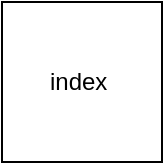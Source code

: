 <mxfile>
    <diagram id="nqmcA5XWm6K9lCXPhAVW" name="Application">
        <mxGraphModel dx="1537" dy="1090" grid="1" gridSize="10" guides="1" tooltips="1" connect="1" arrows="1" fold="1" page="1" pageScale="1" pageWidth="1100" pageHeight="850" math="0" shadow="0">
            <root>
                <mxCell id="0"/>
                <mxCell id="1" parent="0"/>
                <object label="index&amp;nbsp;&lt;br&gt;" hedietLinkedDataV1_path="../app/index.jsx" hedietLinkedDataV1_start_col_x-num="0" hedietLinkedDataV1_start_line_x-num="5" hedietLinkedDataV1_end_col_x-num="1" hedietLinkedDataV1_end_line_x-num="13" id="2">
                    <mxCell style="whiteSpace=wrap;html=1;aspect=fixed;" parent="1" vertex="1">
                        <mxGeometry x="240" y="80" width="80" height="80" as="geometry"/>
                    </mxCell>
                </object>
            </root>
        </mxGraphModel>
    </diagram>
    <diagram id="UKNzpEBuIe9ZoYCUiev8" name="calculator logic">
        <mxGraphModel dx="2055" dy="898" grid="1" gridSize="10" guides="1" tooltips="1" connect="1" arrows="1" fold="1" page="1" pageScale="1" pageWidth="1100" pageHeight="850" math="0" shadow="0">
            <root>
                <mxCell id="0"/>
                <mxCell id="1" parent="0"/>
                <mxCell id="6NQa6Z2gKQGo2XPjWk7Z-4" value="" style="edgeStyle=none;html=1;noEdgeStyle=1;orthogonal=1;" edge="1" parent="1" source="6NQa6Z2gKQGo2XPjWk7Z-1" target="6NQa6Z2gKQGo2XPjWk7Z-3">
                    <mxGeometry relative="1" as="geometry">
                        <Array as="points">
                            <mxPoint x="92" y="297.875"/>
                            <mxPoint x="168" y="297.875"/>
                        </Array>
                    </mxGeometry>
                </mxCell>
                <mxCell id="6NQa6Z2gKQGo2XPjWk7Z-1" value="Start" style="ellipse;whiteSpace=wrap;html=1;aspect=fixed;" vertex="1" parent="1">
                    <mxGeometry x="90" y="257.875" width="80" height="80" as="geometry"/>
                </mxCell>
                <mxCell id="6NQa6Z2gKQGo2XPjWk7Z-6" value="" style="edgeStyle=none;html=1;noEdgeStyle=1;orthogonal=1;" edge="1" parent="1" source="6NQa6Z2gKQGo2XPjWk7Z-3" target="6NQa6Z2gKQGo2XPjWk7Z-5">
                    <mxGeometry relative="1" as="geometry">
                        <Array as="points">
                            <mxPoint x="312" y="297.875"/>
                            <mxPoint x="388" y="299.75"/>
                        </Array>
                    </mxGeometry>
                </mxCell>
                <object label="handleButtonClick" hedietLinkedDataV1_path="../hook/useCalculator.js" hedietLinkedDataV1_start_col_x-num="0" hedietLinkedDataV1_start_line_x-num="19" hedietLinkedDataV1_end_col_x-num="2" hedietLinkedDataV1_end_line_x-num="35" id="6NQa6Z2gKQGo2XPjWk7Z-3">
                    <mxCell style="whiteSpace=wrap;html=1;" vertex="1" parent="1">
                        <mxGeometry x="230" y="267.875" width="120" height="60" as="geometry"/>
                    </mxCell>
                </object>
                <mxCell id="6NQa6Z2gKQGo2XPjWk7Z-8" value="" style="edgeStyle=orthogonalEdgeStyle;html=1;noEdgeStyle=1;orthogonal=1;" edge="1" parent="1" source="6NQa6Z2gKQGo2XPjWk7Z-5" target="6NQa6Z2gKQGo2XPjWk7Z-7">
                    <mxGeometry relative="1" as="geometry">
                        <Array as="points">
                            <mxPoint x="492" y="276.417"/>
                            <mxPoint x="568" y="196.0"/>
                        </Array>
                    </mxGeometry>
                </mxCell>
                <mxCell id="6NQa6Z2gKQGo2XPjWk7Z-9" value="&amp;nbsp; !isNaN(value) || value === &quot;&quot;&amp;nbsp;" style="edgeLabel;html=1;align=center;verticalAlign=middle;resizable=0;points=[];" vertex="1" connectable="0" parent="6NQa6Z2gKQGo2XPjWk7Z-8">
                    <mxGeometry x="72.786" y="5.786" relative="1" as="geometry">
                        <mxPoint as="offset"/>
                    </mxGeometry>
                </mxCell>
                <mxCell id="6NQa6Z2gKQGo2XPjWk7Z-17" value="" style="edgeStyle=orthogonalEdgeStyle;html=1;noEdgeStyle=1;orthogonal=1;" edge="1" parent="1" source="6NQa6Z2gKQGo2XPjWk7Z-5" target="6NQa6Z2gKQGo2XPjWk7Z-16">
                    <mxGeometry relative="1" as="geometry">
                        <Array as="points">
                            <mxPoint x="494" y="299.75"/>
                            <mxPoint x="568" y="301.0"/>
                        </Array>
                    </mxGeometry>
                </mxCell>
                <mxCell id="6NQa6Z2gKQGo2XPjWk7Z-18" value="Operator &amp;amp;&amp;amp; result" style="edgeLabel;html=1;align=center;verticalAlign=middle;resizable=0;points=[];" vertex="1" connectable="0" parent="6NQa6Z2gKQGo2XPjWk7Z-17">
                    <mxGeometry x="44.786" y="78.786" relative="1" as="geometry">
                        <mxPoint as="offset"/>
                    </mxGeometry>
                </mxCell>
                <mxCell id="6NQa6Z2gKQGo2XPjWk7Z-24" value="" style="edgeStyle=orthogonalEdgeStyle;html=1;noEdgeStyle=1;orthogonal=1;" edge="1" parent="1" source="6NQa6Z2gKQGo2XPjWk7Z-5" target="6NQa6Z2gKQGo2XPjWk7Z-23">
                    <mxGeometry relative="1" as="geometry">
                        <Array as="points">
                            <mxPoint x="492" y="323.083"/>
                            <mxPoint x="568" y="401.0"/>
                        </Array>
                    </mxGeometry>
                </mxCell>
                <mxCell id="6NQa6Z2gKQGo2XPjWk7Z-5" value="" style="rhombus;whiteSpace=wrap;html=1;" vertex="1" parent="1">
                    <mxGeometry x="400" y="259.75" width="80" height="80" as="geometry"/>
                </mxCell>
                <mxCell id="6NQa6Z2gKQGo2XPjWk7Z-11" value="" style="edgeStyle=orthogonalEdgeStyle;html=1;noEdgeStyle=1;orthogonal=1;" edge="1" parent="1" source="6NQa6Z2gKQGo2XPjWk7Z-7" target="6NQa6Z2gKQGo2XPjWk7Z-10">
                    <mxGeometry relative="1" as="geometry">
                        <Array as="points">
                            <mxPoint x="712" y="196.0"/>
                            <mxPoint x="788" y="196.0"/>
                        </Array>
                    </mxGeometry>
                </mxCell>
                <mxCell id="6NQa6Z2gKQGo2XPjWk7Z-7" value="clear inputs&lt;br&gt;clear()" style="rounded=1;whiteSpace=wrap;html=1;" vertex="1" parent="1">
                    <mxGeometry x="580" y="161.0" width="120" height="70" as="geometry"/>
                </mxCell>
                <mxCell id="6NQa6Z2gKQGo2XPjWk7Z-13" value="" style="edgeStyle=orthogonalEdgeStyle;html=1;noEdgeStyle=1;orthogonal=1;" edge="1" parent="1" source="6NQa6Z2gKQGo2XPjWk7Z-10" target="6NQa6Z2gKQGo2XPjWk7Z-12">
                    <mxGeometry relative="1" as="geometry">
                        <Array as="points">
                            <mxPoint x="932" y="196.0"/>
                            <mxPoint x="1008" y="196.0"/>
                        </Array>
                    </mxGeometry>
                </mxCell>
                <mxCell id="6NQa6Z2gKQGo2XPjWk7Z-10" value="setFirstInputs&lt;br&gt;concatunate the previous and new state" style="rounded=1;whiteSpace=wrap;html=1;" vertex="1" parent="1">
                    <mxGeometry x="800" y="146.0" width="120" height="100" as="geometry"/>
                </mxCell>
                <mxCell id="6NQa6Z2gKQGo2XPjWk7Z-15" value="" style="edgeStyle=orthogonalEdgeStyle;html=1;noEdgeStyle=1;orthogonal=1;" edge="1" parent="1" source="6NQa6Z2gKQGo2XPjWk7Z-12" target="6NQa6Z2gKQGo2XPjWk7Z-14">
                    <mxGeometry relative="1" as="geometry">
                        <Array as="points">
                            <mxPoint x="1152" y="196.0"/>
                            <mxPoint x="1228" y="196.0"/>
                        </Array>
                    </mxGeometry>
                </mxCell>
                <mxCell id="6NQa6Z2gKQGo2XPjWk7Z-12" value="setContinus(false)" style="whiteSpace=wrap;html=1;rounded=1;" vertex="1" parent="1">
                    <mxGeometry x="1020" y="166.0" width="120" height="60" as="geometry"/>
                </mxCell>
                <mxCell id="6NQa6Z2gKQGo2XPjWk7Z-14" value="setReset(false)" style="whiteSpace=wrap;html=1;rounded=1;" vertex="1" parent="1">
                    <mxGeometry x="1240" y="166.0" width="120" height="60" as="geometry"/>
                </mxCell>
                <mxCell id="6NQa6Z2gKQGo2XPjWk7Z-20" value="" style="edgeStyle=orthogonalEdgeStyle;html=1;noEdgeStyle=1;orthogonal=1;" edge="1" parent="1" source="6NQa6Z2gKQGo2XPjWk7Z-16" target="6NQa6Z2gKQGo2XPjWk7Z-19">
                    <mxGeometry relative="1" as="geometry">
                        <Array as="points">
                            <mxPoint x="712" y="301.0"/>
                            <mxPoint x="788" y="316.0"/>
                        </Array>
                    </mxGeometry>
                </mxCell>
                <mxCell id="6NQa6Z2gKQGo2XPjWk7Z-16" value="set calculated result&lt;br&gt;to second input" style="rounded=1;whiteSpace=wrap;html=1;" vertex="1" parent="1">
                    <mxGeometry x="580" y="261.0" width="120" height="80" as="geometry"/>
                </mxCell>
                <mxCell id="6NQa6Z2gKQGo2XPjWk7Z-22" value="" style="edgeStyle=orthogonalEdgeStyle;html=1;noEdgeStyle=1;orthogonal=1;" edge="1" parent="1" source="6NQa6Z2gKQGo2XPjWk7Z-19" target="6NQa6Z2gKQGo2XPjWk7Z-21">
                    <mxGeometry relative="1" as="geometry">
                        <Array as="points">
                            <mxPoint x="932" y="316.0"/>
                            <mxPoint x="1008" y="296.0"/>
                        </Array>
                    </mxGeometry>
                </mxCell>
                <mxCell id="6NQa6Z2gKQGo2XPjWk7Z-19" value="set current operator" style="rounded=1;whiteSpace=wrap;html=1;" vertex="1" parent="1">
                    <mxGeometry x="800" y="276.0" width="120" height="80" as="geometry"/>
                </mxCell>
                <mxCell id="6NQa6Z2gKQGo2XPjWk7Z-21" value="clear first Input" style="rounded=1;whiteSpace=wrap;html=1;" vertex="1" parent="1">
                    <mxGeometry x="1020" y="256.0" width="120" height="80" as="geometry"/>
                </mxCell>
                <mxCell id="6NQa6Z2gKQGo2XPjWk7Z-26" value="" style="edgeStyle=orthogonalEdgeStyle;html=1;noEdgeStyle=1;orthogonal=1;" edge="1" parent="1" source="6NQa6Z2gKQGo2XPjWk7Z-23" target="6NQa6Z2gKQGo2XPjWk7Z-25">
                    <mxGeometry relative="1" as="geometry">
                        <Array as="points">
                            <mxPoint x="712" y="401.0"/>
                            <mxPoint x="788" y="416.0"/>
                        </Array>
                    </mxGeometry>
                </mxCell>
                <mxCell id="6NQa6Z2gKQGo2XPjWk7Z-23" value="setOperator Value" style="rounded=1;whiteSpace=wrap;html=1;" vertex="1" parent="1">
                    <mxGeometry x="580" y="371.0" width="120" height="60" as="geometry"/>
                </mxCell>
                <mxCell id="6NQa6Z2gKQGo2XPjWk7Z-28" value="" style="edgeStyle=orthogonalEdgeStyle;html=1;noEdgeStyle=1;orthogonal=1;" edge="1" parent="1" source="6NQa6Z2gKQGo2XPjWk7Z-25" target="6NQa6Z2gKQGo2XPjWk7Z-27">
                    <mxGeometry relative="1" as="geometry">
                        <Array as="points">
                            <mxPoint x="932" y="416.0"/>
                            <mxPoint x="1008" y="416.0"/>
                        </Array>
                    </mxGeometry>
                </mxCell>
                <mxCell id="6NQa6Z2gKQGo2XPjWk7Z-25" value="setSecondInputs(&lt;br&gt;with firstInput)" style="whiteSpace=wrap;html=1;rounded=1;" vertex="1" parent="1">
                    <mxGeometry x="800" y="386.0" width="120" height="60" as="geometry"/>
                </mxCell>
                <mxCell id="6NQa6Z2gKQGo2XPjWk7Z-27" value="clear firstInput" style="whiteSpace=wrap;html=1;rounded=1;" vertex="1" parent="1">
                    <mxGeometry x="1020" y="386.0" width="120" height="60" as="geometry"/>
                </mxCell>
            </root>
        </mxGraphModel>
    </diagram>
</mxfile>